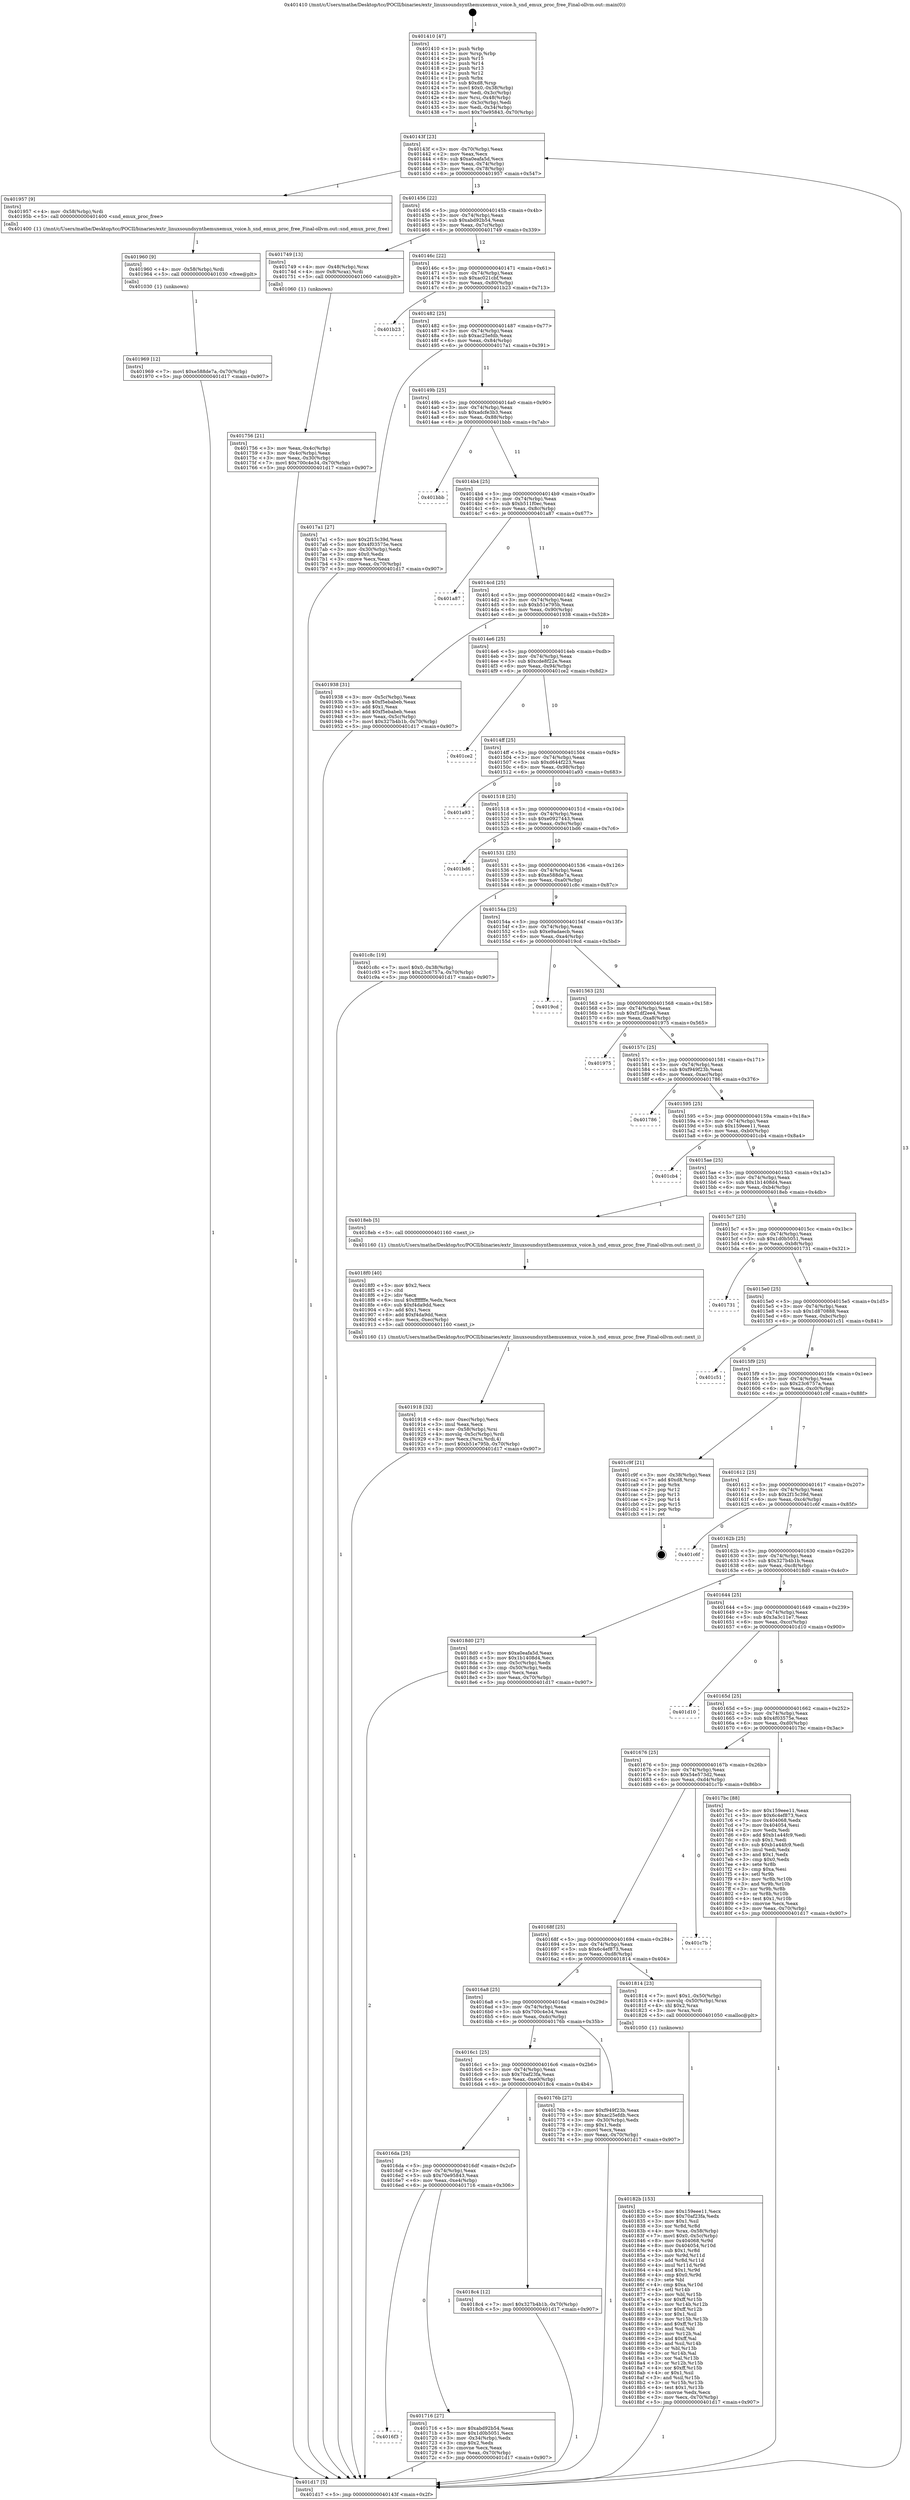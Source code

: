 digraph "0x401410" {
  label = "0x401410 (/mnt/c/Users/mathe/Desktop/tcc/POCII/binaries/extr_linuxsoundsynthemuxemux_voice.h_snd_emux_proc_free_Final-ollvm.out::main(0))"
  labelloc = "t"
  node[shape=record]

  Entry [label="",width=0.3,height=0.3,shape=circle,fillcolor=black,style=filled]
  "0x40143f" [label="{
     0x40143f [23]\l
     | [instrs]\l
     &nbsp;&nbsp;0x40143f \<+3\>: mov -0x70(%rbp),%eax\l
     &nbsp;&nbsp;0x401442 \<+2\>: mov %eax,%ecx\l
     &nbsp;&nbsp;0x401444 \<+6\>: sub $0xa0eafa5d,%ecx\l
     &nbsp;&nbsp;0x40144a \<+3\>: mov %eax,-0x74(%rbp)\l
     &nbsp;&nbsp;0x40144d \<+3\>: mov %ecx,-0x78(%rbp)\l
     &nbsp;&nbsp;0x401450 \<+6\>: je 0000000000401957 \<main+0x547\>\l
  }"]
  "0x401957" [label="{
     0x401957 [9]\l
     | [instrs]\l
     &nbsp;&nbsp;0x401957 \<+4\>: mov -0x58(%rbp),%rdi\l
     &nbsp;&nbsp;0x40195b \<+5\>: call 0000000000401400 \<snd_emux_proc_free\>\l
     | [calls]\l
     &nbsp;&nbsp;0x401400 \{1\} (/mnt/c/Users/mathe/Desktop/tcc/POCII/binaries/extr_linuxsoundsynthemuxemux_voice.h_snd_emux_proc_free_Final-ollvm.out::snd_emux_proc_free)\l
  }"]
  "0x401456" [label="{
     0x401456 [22]\l
     | [instrs]\l
     &nbsp;&nbsp;0x401456 \<+5\>: jmp 000000000040145b \<main+0x4b\>\l
     &nbsp;&nbsp;0x40145b \<+3\>: mov -0x74(%rbp),%eax\l
     &nbsp;&nbsp;0x40145e \<+5\>: sub $0xabd92b54,%eax\l
     &nbsp;&nbsp;0x401463 \<+3\>: mov %eax,-0x7c(%rbp)\l
     &nbsp;&nbsp;0x401466 \<+6\>: je 0000000000401749 \<main+0x339\>\l
  }"]
  Exit [label="",width=0.3,height=0.3,shape=circle,fillcolor=black,style=filled,peripheries=2]
  "0x401749" [label="{
     0x401749 [13]\l
     | [instrs]\l
     &nbsp;&nbsp;0x401749 \<+4\>: mov -0x48(%rbp),%rax\l
     &nbsp;&nbsp;0x40174d \<+4\>: mov 0x8(%rax),%rdi\l
     &nbsp;&nbsp;0x401751 \<+5\>: call 0000000000401060 \<atoi@plt\>\l
     | [calls]\l
     &nbsp;&nbsp;0x401060 \{1\} (unknown)\l
  }"]
  "0x40146c" [label="{
     0x40146c [22]\l
     | [instrs]\l
     &nbsp;&nbsp;0x40146c \<+5\>: jmp 0000000000401471 \<main+0x61\>\l
     &nbsp;&nbsp;0x401471 \<+3\>: mov -0x74(%rbp),%eax\l
     &nbsp;&nbsp;0x401474 \<+5\>: sub $0xac021cbf,%eax\l
     &nbsp;&nbsp;0x401479 \<+3\>: mov %eax,-0x80(%rbp)\l
     &nbsp;&nbsp;0x40147c \<+6\>: je 0000000000401b23 \<main+0x713\>\l
  }"]
  "0x401969" [label="{
     0x401969 [12]\l
     | [instrs]\l
     &nbsp;&nbsp;0x401969 \<+7\>: movl $0xe588de7a,-0x70(%rbp)\l
     &nbsp;&nbsp;0x401970 \<+5\>: jmp 0000000000401d17 \<main+0x907\>\l
  }"]
  "0x401b23" [label="{
     0x401b23\l
  }", style=dashed]
  "0x401482" [label="{
     0x401482 [25]\l
     | [instrs]\l
     &nbsp;&nbsp;0x401482 \<+5\>: jmp 0000000000401487 \<main+0x77\>\l
     &nbsp;&nbsp;0x401487 \<+3\>: mov -0x74(%rbp),%eax\l
     &nbsp;&nbsp;0x40148a \<+5\>: sub $0xac25efdb,%eax\l
     &nbsp;&nbsp;0x40148f \<+6\>: mov %eax,-0x84(%rbp)\l
     &nbsp;&nbsp;0x401495 \<+6\>: je 00000000004017a1 \<main+0x391\>\l
  }"]
  "0x401960" [label="{
     0x401960 [9]\l
     | [instrs]\l
     &nbsp;&nbsp;0x401960 \<+4\>: mov -0x58(%rbp),%rdi\l
     &nbsp;&nbsp;0x401964 \<+5\>: call 0000000000401030 \<free@plt\>\l
     | [calls]\l
     &nbsp;&nbsp;0x401030 \{1\} (unknown)\l
  }"]
  "0x4017a1" [label="{
     0x4017a1 [27]\l
     | [instrs]\l
     &nbsp;&nbsp;0x4017a1 \<+5\>: mov $0x2f15c39d,%eax\l
     &nbsp;&nbsp;0x4017a6 \<+5\>: mov $0x4f03575e,%ecx\l
     &nbsp;&nbsp;0x4017ab \<+3\>: mov -0x30(%rbp),%edx\l
     &nbsp;&nbsp;0x4017ae \<+3\>: cmp $0x0,%edx\l
     &nbsp;&nbsp;0x4017b1 \<+3\>: cmove %ecx,%eax\l
     &nbsp;&nbsp;0x4017b4 \<+3\>: mov %eax,-0x70(%rbp)\l
     &nbsp;&nbsp;0x4017b7 \<+5\>: jmp 0000000000401d17 \<main+0x907\>\l
  }"]
  "0x40149b" [label="{
     0x40149b [25]\l
     | [instrs]\l
     &nbsp;&nbsp;0x40149b \<+5\>: jmp 00000000004014a0 \<main+0x90\>\l
     &nbsp;&nbsp;0x4014a0 \<+3\>: mov -0x74(%rbp),%eax\l
     &nbsp;&nbsp;0x4014a3 \<+5\>: sub $0xadcfe3b3,%eax\l
     &nbsp;&nbsp;0x4014a8 \<+6\>: mov %eax,-0x88(%rbp)\l
     &nbsp;&nbsp;0x4014ae \<+6\>: je 0000000000401bbb \<main+0x7ab\>\l
  }"]
  "0x401918" [label="{
     0x401918 [32]\l
     | [instrs]\l
     &nbsp;&nbsp;0x401918 \<+6\>: mov -0xec(%rbp),%ecx\l
     &nbsp;&nbsp;0x40191e \<+3\>: imul %eax,%ecx\l
     &nbsp;&nbsp;0x401921 \<+4\>: mov -0x58(%rbp),%rsi\l
     &nbsp;&nbsp;0x401925 \<+4\>: movslq -0x5c(%rbp),%rdi\l
     &nbsp;&nbsp;0x401929 \<+3\>: mov %ecx,(%rsi,%rdi,4)\l
     &nbsp;&nbsp;0x40192c \<+7\>: movl $0xb51e795b,-0x70(%rbp)\l
     &nbsp;&nbsp;0x401933 \<+5\>: jmp 0000000000401d17 \<main+0x907\>\l
  }"]
  "0x401bbb" [label="{
     0x401bbb\l
  }", style=dashed]
  "0x4014b4" [label="{
     0x4014b4 [25]\l
     | [instrs]\l
     &nbsp;&nbsp;0x4014b4 \<+5\>: jmp 00000000004014b9 \<main+0xa9\>\l
     &nbsp;&nbsp;0x4014b9 \<+3\>: mov -0x74(%rbp),%eax\l
     &nbsp;&nbsp;0x4014bc \<+5\>: sub $0xb511f0ec,%eax\l
     &nbsp;&nbsp;0x4014c1 \<+6\>: mov %eax,-0x8c(%rbp)\l
     &nbsp;&nbsp;0x4014c7 \<+6\>: je 0000000000401a87 \<main+0x677\>\l
  }"]
  "0x4018f0" [label="{
     0x4018f0 [40]\l
     | [instrs]\l
     &nbsp;&nbsp;0x4018f0 \<+5\>: mov $0x2,%ecx\l
     &nbsp;&nbsp;0x4018f5 \<+1\>: cltd\l
     &nbsp;&nbsp;0x4018f6 \<+2\>: idiv %ecx\l
     &nbsp;&nbsp;0x4018f8 \<+6\>: imul $0xfffffffe,%edx,%ecx\l
     &nbsp;&nbsp;0x4018fe \<+6\>: sub $0xf4da9dd,%ecx\l
     &nbsp;&nbsp;0x401904 \<+3\>: add $0x1,%ecx\l
     &nbsp;&nbsp;0x401907 \<+6\>: add $0xf4da9dd,%ecx\l
     &nbsp;&nbsp;0x40190d \<+6\>: mov %ecx,-0xec(%rbp)\l
     &nbsp;&nbsp;0x401913 \<+5\>: call 0000000000401160 \<next_i\>\l
     | [calls]\l
     &nbsp;&nbsp;0x401160 \{1\} (/mnt/c/Users/mathe/Desktop/tcc/POCII/binaries/extr_linuxsoundsynthemuxemux_voice.h_snd_emux_proc_free_Final-ollvm.out::next_i)\l
  }"]
  "0x401a87" [label="{
     0x401a87\l
  }", style=dashed]
  "0x4014cd" [label="{
     0x4014cd [25]\l
     | [instrs]\l
     &nbsp;&nbsp;0x4014cd \<+5\>: jmp 00000000004014d2 \<main+0xc2\>\l
     &nbsp;&nbsp;0x4014d2 \<+3\>: mov -0x74(%rbp),%eax\l
     &nbsp;&nbsp;0x4014d5 \<+5\>: sub $0xb51e795b,%eax\l
     &nbsp;&nbsp;0x4014da \<+6\>: mov %eax,-0x90(%rbp)\l
     &nbsp;&nbsp;0x4014e0 \<+6\>: je 0000000000401938 \<main+0x528\>\l
  }"]
  "0x40182b" [label="{
     0x40182b [153]\l
     | [instrs]\l
     &nbsp;&nbsp;0x40182b \<+5\>: mov $0x159eee11,%ecx\l
     &nbsp;&nbsp;0x401830 \<+5\>: mov $0x70af23fa,%edx\l
     &nbsp;&nbsp;0x401835 \<+3\>: mov $0x1,%sil\l
     &nbsp;&nbsp;0x401838 \<+3\>: xor %r8d,%r8d\l
     &nbsp;&nbsp;0x40183b \<+4\>: mov %rax,-0x58(%rbp)\l
     &nbsp;&nbsp;0x40183f \<+7\>: movl $0x0,-0x5c(%rbp)\l
     &nbsp;&nbsp;0x401846 \<+8\>: mov 0x404068,%r9d\l
     &nbsp;&nbsp;0x40184e \<+8\>: mov 0x404054,%r10d\l
     &nbsp;&nbsp;0x401856 \<+4\>: sub $0x1,%r8d\l
     &nbsp;&nbsp;0x40185a \<+3\>: mov %r9d,%r11d\l
     &nbsp;&nbsp;0x40185d \<+3\>: add %r8d,%r11d\l
     &nbsp;&nbsp;0x401860 \<+4\>: imul %r11d,%r9d\l
     &nbsp;&nbsp;0x401864 \<+4\>: and $0x1,%r9d\l
     &nbsp;&nbsp;0x401868 \<+4\>: cmp $0x0,%r9d\l
     &nbsp;&nbsp;0x40186c \<+3\>: sete %bl\l
     &nbsp;&nbsp;0x40186f \<+4\>: cmp $0xa,%r10d\l
     &nbsp;&nbsp;0x401873 \<+4\>: setl %r14b\l
     &nbsp;&nbsp;0x401877 \<+3\>: mov %bl,%r15b\l
     &nbsp;&nbsp;0x40187a \<+4\>: xor $0xff,%r15b\l
     &nbsp;&nbsp;0x40187e \<+3\>: mov %r14b,%r12b\l
     &nbsp;&nbsp;0x401881 \<+4\>: xor $0xff,%r12b\l
     &nbsp;&nbsp;0x401885 \<+4\>: xor $0x1,%sil\l
     &nbsp;&nbsp;0x401889 \<+3\>: mov %r15b,%r13b\l
     &nbsp;&nbsp;0x40188c \<+4\>: and $0xff,%r13b\l
     &nbsp;&nbsp;0x401890 \<+3\>: and %sil,%bl\l
     &nbsp;&nbsp;0x401893 \<+3\>: mov %r12b,%al\l
     &nbsp;&nbsp;0x401896 \<+2\>: and $0xff,%al\l
     &nbsp;&nbsp;0x401898 \<+3\>: and %sil,%r14b\l
     &nbsp;&nbsp;0x40189b \<+3\>: or %bl,%r13b\l
     &nbsp;&nbsp;0x40189e \<+3\>: or %r14b,%al\l
     &nbsp;&nbsp;0x4018a1 \<+3\>: xor %al,%r13b\l
     &nbsp;&nbsp;0x4018a4 \<+3\>: or %r12b,%r15b\l
     &nbsp;&nbsp;0x4018a7 \<+4\>: xor $0xff,%r15b\l
     &nbsp;&nbsp;0x4018ab \<+4\>: or $0x1,%sil\l
     &nbsp;&nbsp;0x4018af \<+3\>: and %sil,%r15b\l
     &nbsp;&nbsp;0x4018b2 \<+3\>: or %r15b,%r13b\l
     &nbsp;&nbsp;0x4018b5 \<+4\>: test $0x1,%r13b\l
     &nbsp;&nbsp;0x4018b9 \<+3\>: cmovne %edx,%ecx\l
     &nbsp;&nbsp;0x4018bc \<+3\>: mov %ecx,-0x70(%rbp)\l
     &nbsp;&nbsp;0x4018bf \<+5\>: jmp 0000000000401d17 \<main+0x907\>\l
  }"]
  "0x401938" [label="{
     0x401938 [31]\l
     | [instrs]\l
     &nbsp;&nbsp;0x401938 \<+3\>: mov -0x5c(%rbp),%eax\l
     &nbsp;&nbsp;0x40193b \<+5\>: sub $0xf5ebabeb,%eax\l
     &nbsp;&nbsp;0x401940 \<+3\>: add $0x1,%eax\l
     &nbsp;&nbsp;0x401943 \<+5\>: add $0xf5ebabeb,%eax\l
     &nbsp;&nbsp;0x401948 \<+3\>: mov %eax,-0x5c(%rbp)\l
     &nbsp;&nbsp;0x40194b \<+7\>: movl $0x327b4b1b,-0x70(%rbp)\l
     &nbsp;&nbsp;0x401952 \<+5\>: jmp 0000000000401d17 \<main+0x907\>\l
  }"]
  "0x4014e6" [label="{
     0x4014e6 [25]\l
     | [instrs]\l
     &nbsp;&nbsp;0x4014e6 \<+5\>: jmp 00000000004014eb \<main+0xdb\>\l
     &nbsp;&nbsp;0x4014eb \<+3\>: mov -0x74(%rbp),%eax\l
     &nbsp;&nbsp;0x4014ee \<+5\>: sub $0xcde8f22e,%eax\l
     &nbsp;&nbsp;0x4014f3 \<+6\>: mov %eax,-0x94(%rbp)\l
     &nbsp;&nbsp;0x4014f9 \<+6\>: je 0000000000401ce2 \<main+0x8d2\>\l
  }"]
  "0x401756" [label="{
     0x401756 [21]\l
     | [instrs]\l
     &nbsp;&nbsp;0x401756 \<+3\>: mov %eax,-0x4c(%rbp)\l
     &nbsp;&nbsp;0x401759 \<+3\>: mov -0x4c(%rbp),%eax\l
     &nbsp;&nbsp;0x40175c \<+3\>: mov %eax,-0x30(%rbp)\l
     &nbsp;&nbsp;0x40175f \<+7\>: movl $0x700c4e34,-0x70(%rbp)\l
     &nbsp;&nbsp;0x401766 \<+5\>: jmp 0000000000401d17 \<main+0x907\>\l
  }"]
  "0x401ce2" [label="{
     0x401ce2\l
  }", style=dashed]
  "0x4014ff" [label="{
     0x4014ff [25]\l
     | [instrs]\l
     &nbsp;&nbsp;0x4014ff \<+5\>: jmp 0000000000401504 \<main+0xf4\>\l
     &nbsp;&nbsp;0x401504 \<+3\>: mov -0x74(%rbp),%eax\l
     &nbsp;&nbsp;0x401507 \<+5\>: sub $0xd644f223,%eax\l
     &nbsp;&nbsp;0x40150c \<+6\>: mov %eax,-0x98(%rbp)\l
     &nbsp;&nbsp;0x401512 \<+6\>: je 0000000000401a93 \<main+0x683\>\l
  }"]
  "0x401410" [label="{
     0x401410 [47]\l
     | [instrs]\l
     &nbsp;&nbsp;0x401410 \<+1\>: push %rbp\l
     &nbsp;&nbsp;0x401411 \<+3\>: mov %rsp,%rbp\l
     &nbsp;&nbsp;0x401414 \<+2\>: push %r15\l
     &nbsp;&nbsp;0x401416 \<+2\>: push %r14\l
     &nbsp;&nbsp;0x401418 \<+2\>: push %r13\l
     &nbsp;&nbsp;0x40141a \<+2\>: push %r12\l
     &nbsp;&nbsp;0x40141c \<+1\>: push %rbx\l
     &nbsp;&nbsp;0x40141d \<+7\>: sub $0xd8,%rsp\l
     &nbsp;&nbsp;0x401424 \<+7\>: movl $0x0,-0x38(%rbp)\l
     &nbsp;&nbsp;0x40142b \<+3\>: mov %edi,-0x3c(%rbp)\l
     &nbsp;&nbsp;0x40142e \<+4\>: mov %rsi,-0x48(%rbp)\l
     &nbsp;&nbsp;0x401432 \<+3\>: mov -0x3c(%rbp),%edi\l
     &nbsp;&nbsp;0x401435 \<+3\>: mov %edi,-0x34(%rbp)\l
     &nbsp;&nbsp;0x401438 \<+7\>: movl $0x70e95843,-0x70(%rbp)\l
  }"]
  "0x401a93" [label="{
     0x401a93\l
  }", style=dashed]
  "0x401518" [label="{
     0x401518 [25]\l
     | [instrs]\l
     &nbsp;&nbsp;0x401518 \<+5\>: jmp 000000000040151d \<main+0x10d\>\l
     &nbsp;&nbsp;0x40151d \<+3\>: mov -0x74(%rbp),%eax\l
     &nbsp;&nbsp;0x401520 \<+5\>: sub $0xe0927443,%eax\l
     &nbsp;&nbsp;0x401525 \<+6\>: mov %eax,-0x9c(%rbp)\l
     &nbsp;&nbsp;0x40152b \<+6\>: je 0000000000401bd6 \<main+0x7c6\>\l
  }"]
  "0x401d17" [label="{
     0x401d17 [5]\l
     | [instrs]\l
     &nbsp;&nbsp;0x401d17 \<+5\>: jmp 000000000040143f \<main+0x2f\>\l
  }"]
  "0x401bd6" [label="{
     0x401bd6\l
  }", style=dashed]
  "0x401531" [label="{
     0x401531 [25]\l
     | [instrs]\l
     &nbsp;&nbsp;0x401531 \<+5\>: jmp 0000000000401536 \<main+0x126\>\l
     &nbsp;&nbsp;0x401536 \<+3\>: mov -0x74(%rbp),%eax\l
     &nbsp;&nbsp;0x401539 \<+5\>: sub $0xe588de7a,%eax\l
     &nbsp;&nbsp;0x40153e \<+6\>: mov %eax,-0xa0(%rbp)\l
     &nbsp;&nbsp;0x401544 \<+6\>: je 0000000000401c8c \<main+0x87c\>\l
  }"]
  "0x4016f3" [label="{
     0x4016f3\l
  }", style=dashed]
  "0x401c8c" [label="{
     0x401c8c [19]\l
     | [instrs]\l
     &nbsp;&nbsp;0x401c8c \<+7\>: movl $0x0,-0x38(%rbp)\l
     &nbsp;&nbsp;0x401c93 \<+7\>: movl $0x23c6757a,-0x70(%rbp)\l
     &nbsp;&nbsp;0x401c9a \<+5\>: jmp 0000000000401d17 \<main+0x907\>\l
  }"]
  "0x40154a" [label="{
     0x40154a [25]\l
     | [instrs]\l
     &nbsp;&nbsp;0x40154a \<+5\>: jmp 000000000040154f \<main+0x13f\>\l
     &nbsp;&nbsp;0x40154f \<+3\>: mov -0x74(%rbp),%eax\l
     &nbsp;&nbsp;0x401552 \<+5\>: sub $0xe9adaecb,%eax\l
     &nbsp;&nbsp;0x401557 \<+6\>: mov %eax,-0xa4(%rbp)\l
     &nbsp;&nbsp;0x40155d \<+6\>: je 00000000004019cd \<main+0x5bd\>\l
  }"]
  "0x401716" [label="{
     0x401716 [27]\l
     | [instrs]\l
     &nbsp;&nbsp;0x401716 \<+5\>: mov $0xabd92b54,%eax\l
     &nbsp;&nbsp;0x40171b \<+5\>: mov $0x1d0b5051,%ecx\l
     &nbsp;&nbsp;0x401720 \<+3\>: mov -0x34(%rbp),%edx\l
     &nbsp;&nbsp;0x401723 \<+3\>: cmp $0x2,%edx\l
     &nbsp;&nbsp;0x401726 \<+3\>: cmovne %ecx,%eax\l
     &nbsp;&nbsp;0x401729 \<+3\>: mov %eax,-0x70(%rbp)\l
     &nbsp;&nbsp;0x40172c \<+5\>: jmp 0000000000401d17 \<main+0x907\>\l
  }"]
  "0x4019cd" [label="{
     0x4019cd\l
  }", style=dashed]
  "0x401563" [label="{
     0x401563 [25]\l
     | [instrs]\l
     &nbsp;&nbsp;0x401563 \<+5\>: jmp 0000000000401568 \<main+0x158\>\l
     &nbsp;&nbsp;0x401568 \<+3\>: mov -0x74(%rbp),%eax\l
     &nbsp;&nbsp;0x40156b \<+5\>: sub $0xf1df2ee4,%eax\l
     &nbsp;&nbsp;0x401570 \<+6\>: mov %eax,-0xa8(%rbp)\l
     &nbsp;&nbsp;0x401576 \<+6\>: je 0000000000401975 \<main+0x565\>\l
  }"]
  "0x4016da" [label="{
     0x4016da [25]\l
     | [instrs]\l
     &nbsp;&nbsp;0x4016da \<+5\>: jmp 00000000004016df \<main+0x2cf\>\l
     &nbsp;&nbsp;0x4016df \<+3\>: mov -0x74(%rbp),%eax\l
     &nbsp;&nbsp;0x4016e2 \<+5\>: sub $0x70e95843,%eax\l
     &nbsp;&nbsp;0x4016e7 \<+6\>: mov %eax,-0xe4(%rbp)\l
     &nbsp;&nbsp;0x4016ed \<+6\>: je 0000000000401716 \<main+0x306\>\l
  }"]
  "0x401975" [label="{
     0x401975\l
  }", style=dashed]
  "0x40157c" [label="{
     0x40157c [25]\l
     | [instrs]\l
     &nbsp;&nbsp;0x40157c \<+5\>: jmp 0000000000401581 \<main+0x171\>\l
     &nbsp;&nbsp;0x401581 \<+3\>: mov -0x74(%rbp),%eax\l
     &nbsp;&nbsp;0x401584 \<+5\>: sub $0xf949f23b,%eax\l
     &nbsp;&nbsp;0x401589 \<+6\>: mov %eax,-0xac(%rbp)\l
     &nbsp;&nbsp;0x40158f \<+6\>: je 0000000000401786 \<main+0x376\>\l
  }"]
  "0x4018c4" [label="{
     0x4018c4 [12]\l
     | [instrs]\l
     &nbsp;&nbsp;0x4018c4 \<+7\>: movl $0x327b4b1b,-0x70(%rbp)\l
     &nbsp;&nbsp;0x4018cb \<+5\>: jmp 0000000000401d17 \<main+0x907\>\l
  }"]
  "0x401786" [label="{
     0x401786\l
  }", style=dashed]
  "0x401595" [label="{
     0x401595 [25]\l
     | [instrs]\l
     &nbsp;&nbsp;0x401595 \<+5\>: jmp 000000000040159a \<main+0x18a\>\l
     &nbsp;&nbsp;0x40159a \<+3\>: mov -0x74(%rbp),%eax\l
     &nbsp;&nbsp;0x40159d \<+5\>: sub $0x159eee11,%eax\l
     &nbsp;&nbsp;0x4015a2 \<+6\>: mov %eax,-0xb0(%rbp)\l
     &nbsp;&nbsp;0x4015a8 \<+6\>: je 0000000000401cb4 \<main+0x8a4\>\l
  }"]
  "0x4016c1" [label="{
     0x4016c1 [25]\l
     | [instrs]\l
     &nbsp;&nbsp;0x4016c1 \<+5\>: jmp 00000000004016c6 \<main+0x2b6\>\l
     &nbsp;&nbsp;0x4016c6 \<+3\>: mov -0x74(%rbp),%eax\l
     &nbsp;&nbsp;0x4016c9 \<+5\>: sub $0x70af23fa,%eax\l
     &nbsp;&nbsp;0x4016ce \<+6\>: mov %eax,-0xe0(%rbp)\l
     &nbsp;&nbsp;0x4016d4 \<+6\>: je 00000000004018c4 \<main+0x4b4\>\l
  }"]
  "0x401cb4" [label="{
     0x401cb4\l
  }", style=dashed]
  "0x4015ae" [label="{
     0x4015ae [25]\l
     | [instrs]\l
     &nbsp;&nbsp;0x4015ae \<+5\>: jmp 00000000004015b3 \<main+0x1a3\>\l
     &nbsp;&nbsp;0x4015b3 \<+3\>: mov -0x74(%rbp),%eax\l
     &nbsp;&nbsp;0x4015b6 \<+5\>: sub $0x1b1408d4,%eax\l
     &nbsp;&nbsp;0x4015bb \<+6\>: mov %eax,-0xb4(%rbp)\l
     &nbsp;&nbsp;0x4015c1 \<+6\>: je 00000000004018eb \<main+0x4db\>\l
  }"]
  "0x40176b" [label="{
     0x40176b [27]\l
     | [instrs]\l
     &nbsp;&nbsp;0x40176b \<+5\>: mov $0xf949f23b,%eax\l
     &nbsp;&nbsp;0x401770 \<+5\>: mov $0xac25efdb,%ecx\l
     &nbsp;&nbsp;0x401775 \<+3\>: mov -0x30(%rbp),%edx\l
     &nbsp;&nbsp;0x401778 \<+3\>: cmp $0x1,%edx\l
     &nbsp;&nbsp;0x40177b \<+3\>: cmovl %ecx,%eax\l
     &nbsp;&nbsp;0x40177e \<+3\>: mov %eax,-0x70(%rbp)\l
     &nbsp;&nbsp;0x401781 \<+5\>: jmp 0000000000401d17 \<main+0x907\>\l
  }"]
  "0x4018eb" [label="{
     0x4018eb [5]\l
     | [instrs]\l
     &nbsp;&nbsp;0x4018eb \<+5\>: call 0000000000401160 \<next_i\>\l
     | [calls]\l
     &nbsp;&nbsp;0x401160 \{1\} (/mnt/c/Users/mathe/Desktop/tcc/POCII/binaries/extr_linuxsoundsynthemuxemux_voice.h_snd_emux_proc_free_Final-ollvm.out::next_i)\l
  }"]
  "0x4015c7" [label="{
     0x4015c7 [25]\l
     | [instrs]\l
     &nbsp;&nbsp;0x4015c7 \<+5\>: jmp 00000000004015cc \<main+0x1bc\>\l
     &nbsp;&nbsp;0x4015cc \<+3\>: mov -0x74(%rbp),%eax\l
     &nbsp;&nbsp;0x4015cf \<+5\>: sub $0x1d0b5051,%eax\l
     &nbsp;&nbsp;0x4015d4 \<+6\>: mov %eax,-0xb8(%rbp)\l
     &nbsp;&nbsp;0x4015da \<+6\>: je 0000000000401731 \<main+0x321\>\l
  }"]
  "0x4016a8" [label="{
     0x4016a8 [25]\l
     | [instrs]\l
     &nbsp;&nbsp;0x4016a8 \<+5\>: jmp 00000000004016ad \<main+0x29d\>\l
     &nbsp;&nbsp;0x4016ad \<+3\>: mov -0x74(%rbp),%eax\l
     &nbsp;&nbsp;0x4016b0 \<+5\>: sub $0x700c4e34,%eax\l
     &nbsp;&nbsp;0x4016b5 \<+6\>: mov %eax,-0xdc(%rbp)\l
     &nbsp;&nbsp;0x4016bb \<+6\>: je 000000000040176b \<main+0x35b\>\l
  }"]
  "0x401731" [label="{
     0x401731\l
  }", style=dashed]
  "0x4015e0" [label="{
     0x4015e0 [25]\l
     | [instrs]\l
     &nbsp;&nbsp;0x4015e0 \<+5\>: jmp 00000000004015e5 \<main+0x1d5\>\l
     &nbsp;&nbsp;0x4015e5 \<+3\>: mov -0x74(%rbp),%eax\l
     &nbsp;&nbsp;0x4015e8 \<+5\>: sub $0x1d870888,%eax\l
     &nbsp;&nbsp;0x4015ed \<+6\>: mov %eax,-0xbc(%rbp)\l
     &nbsp;&nbsp;0x4015f3 \<+6\>: je 0000000000401c51 \<main+0x841\>\l
  }"]
  "0x401814" [label="{
     0x401814 [23]\l
     | [instrs]\l
     &nbsp;&nbsp;0x401814 \<+7\>: movl $0x1,-0x50(%rbp)\l
     &nbsp;&nbsp;0x40181b \<+4\>: movslq -0x50(%rbp),%rax\l
     &nbsp;&nbsp;0x40181f \<+4\>: shl $0x2,%rax\l
     &nbsp;&nbsp;0x401823 \<+3\>: mov %rax,%rdi\l
     &nbsp;&nbsp;0x401826 \<+5\>: call 0000000000401050 \<malloc@plt\>\l
     | [calls]\l
     &nbsp;&nbsp;0x401050 \{1\} (unknown)\l
  }"]
  "0x401c51" [label="{
     0x401c51\l
  }", style=dashed]
  "0x4015f9" [label="{
     0x4015f9 [25]\l
     | [instrs]\l
     &nbsp;&nbsp;0x4015f9 \<+5\>: jmp 00000000004015fe \<main+0x1ee\>\l
     &nbsp;&nbsp;0x4015fe \<+3\>: mov -0x74(%rbp),%eax\l
     &nbsp;&nbsp;0x401601 \<+5\>: sub $0x23c6757a,%eax\l
     &nbsp;&nbsp;0x401606 \<+6\>: mov %eax,-0xc0(%rbp)\l
     &nbsp;&nbsp;0x40160c \<+6\>: je 0000000000401c9f \<main+0x88f\>\l
  }"]
  "0x40168f" [label="{
     0x40168f [25]\l
     | [instrs]\l
     &nbsp;&nbsp;0x40168f \<+5\>: jmp 0000000000401694 \<main+0x284\>\l
     &nbsp;&nbsp;0x401694 \<+3\>: mov -0x74(%rbp),%eax\l
     &nbsp;&nbsp;0x401697 \<+5\>: sub $0x6c4ef873,%eax\l
     &nbsp;&nbsp;0x40169c \<+6\>: mov %eax,-0xd8(%rbp)\l
     &nbsp;&nbsp;0x4016a2 \<+6\>: je 0000000000401814 \<main+0x404\>\l
  }"]
  "0x401c9f" [label="{
     0x401c9f [21]\l
     | [instrs]\l
     &nbsp;&nbsp;0x401c9f \<+3\>: mov -0x38(%rbp),%eax\l
     &nbsp;&nbsp;0x401ca2 \<+7\>: add $0xd8,%rsp\l
     &nbsp;&nbsp;0x401ca9 \<+1\>: pop %rbx\l
     &nbsp;&nbsp;0x401caa \<+2\>: pop %r12\l
     &nbsp;&nbsp;0x401cac \<+2\>: pop %r13\l
     &nbsp;&nbsp;0x401cae \<+2\>: pop %r14\l
     &nbsp;&nbsp;0x401cb0 \<+2\>: pop %r15\l
     &nbsp;&nbsp;0x401cb2 \<+1\>: pop %rbp\l
     &nbsp;&nbsp;0x401cb3 \<+1\>: ret\l
  }"]
  "0x401612" [label="{
     0x401612 [25]\l
     | [instrs]\l
     &nbsp;&nbsp;0x401612 \<+5\>: jmp 0000000000401617 \<main+0x207\>\l
     &nbsp;&nbsp;0x401617 \<+3\>: mov -0x74(%rbp),%eax\l
     &nbsp;&nbsp;0x40161a \<+5\>: sub $0x2f15c39d,%eax\l
     &nbsp;&nbsp;0x40161f \<+6\>: mov %eax,-0xc4(%rbp)\l
     &nbsp;&nbsp;0x401625 \<+6\>: je 0000000000401c6f \<main+0x85f\>\l
  }"]
  "0x401c7b" [label="{
     0x401c7b\l
  }", style=dashed]
  "0x401c6f" [label="{
     0x401c6f\l
  }", style=dashed]
  "0x40162b" [label="{
     0x40162b [25]\l
     | [instrs]\l
     &nbsp;&nbsp;0x40162b \<+5\>: jmp 0000000000401630 \<main+0x220\>\l
     &nbsp;&nbsp;0x401630 \<+3\>: mov -0x74(%rbp),%eax\l
     &nbsp;&nbsp;0x401633 \<+5\>: sub $0x327b4b1b,%eax\l
     &nbsp;&nbsp;0x401638 \<+6\>: mov %eax,-0xc8(%rbp)\l
     &nbsp;&nbsp;0x40163e \<+6\>: je 00000000004018d0 \<main+0x4c0\>\l
  }"]
  "0x401676" [label="{
     0x401676 [25]\l
     | [instrs]\l
     &nbsp;&nbsp;0x401676 \<+5\>: jmp 000000000040167b \<main+0x26b\>\l
     &nbsp;&nbsp;0x40167b \<+3\>: mov -0x74(%rbp),%eax\l
     &nbsp;&nbsp;0x40167e \<+5\>: sub $0x54e573d2,%eax\l
     &nbsp;&nbsp;0x401683 \<+6\>: mov %eax,-0xd4(%rbp)\l
     &nbsp;&nbsp;0x401689 \<+6\>: je 0000000000401c7b \<main+0x86b\>\l
  }"]
  "0x4018d0" [label="{
     0x4018d0 [27]\l
     | [instrs]\l
     &nbsp;&nbsp;0x4018d0 \<+5\>: mov $0xa0eafa5d,%eax\l
     &nbsp;&nbsp;0x4018d5 \<+5\>: mov $0x1b1408d4,%ecx\l
     &nbsp;&nbsp;0x4018da \<+3\>: mov -0x5c(%rbp),%edx\l
     &nbsp;&nbsp;0x4018dd \<+3\>: cmp -0x50(%rbp),%edx\l
     &nbsp;&nbsp;0x4018e0 \<+3\>: cmovl %ecx,%eax\l
     &nbsp;&nbsp;0x4018e3 \<+3\>: mov %eax,-0x70(%rbp)\l
     &nbsp;&nbsp;0x4018e6 \<+5\>: jmp 0000000000401d17 \<main+0x907\>\l
  }"]
  "0x401644" [label="{
     0x401644 [25]\l
     | [instrs]\l
     &nbsp;&nbsp;0x401644 \<+5\>: jmp 0000000000401649 \<main+0x239\>\l
     &nbsp;&nbsp;0x401649 \<+3\>: mov -0x74(%rbp),%eax\l
     &nbsp;&nbsp;0x40164c \<+5\>: sub $0x3a3c11e7,%eax\l
     &nbsp;&nbsp;0x401651 \<+6\>: mov %eax,-0xcc(%rbp)\l
     &nbsp;&nbsp;0x401657 \<+6\>: je 0000000000401d10 \<main+0x900\>\l
  }"]
  "0x4017bc" [label="{
     0x4017bc [88]\l
     | [instrs]\l
     &nbsp;&nbsp;0x4017bc \<+5\>: mov $0x159eee11,%eax\l
     &nbsp;&nbsp;0x4017c1 \<+5\>: mov $0x6c4ef873,%ecx\l
     &nbsp;&nbsp;0x4017c6 \<+7\>: mov 0x404068,%edx\l
     &nbsp;&nbsp;0x4017cd \<+7\>: mov 0x404054,%esi\l
     &nbsp;&nbsp;0x4017d4 \<+2\>: mov %edx,%edi\l
     &nbsp;&nbsp;0x4017d6 \<+6\>: add $0xb1a44fc9,%edi\l
     &nbsp;&nbsp;0x4017dc \<+3\>: sub $0x1,%edi\l
     &nbsp;&nbsp;0x4017df \<+6\>: sub $0xb1a44fc9,%edi\l
     &nbsp;&nbsp;0x4017e5 \<+3\>: imul %edi,%edx\l
     &nbsp;&nbsp;0x4017e8 \<+3\>: and $0x1,%edx\l
     &nbsp;&nbsp;0x4017eb \<+3\>: cmp $0x0,%edx\l
     &nbsp;&nbsp;0x4017ee \<+4\>: sete %r8b\l
     &nbsp;&nbsp;0x4017f2 \<+3\>: cmp $0xa,%esi\l
     &nbsp;&nbsp;0x4017f5 \<+4\>: setl %r9b\l
     &nbsp;&nbsp;0x4017f9 \<+3\>: mov %r8b,%r10b\l
     &nbsp;&nbsp;0x4017fc \<+3\>: and %r9b,%r10b\l
     &nbsp;&nbsp;0x4017ff \<+3\>: xor %r9b,%r8b\l
     &nbsp;&nbsp;0x401802 \<+3\>: or %r8b,%r10b\l
     &nbsp;&nbsp;0x401805 \<+4\>: test $0x1,%r10b\l
     &nbsp;&nbsp;0x401809 \<+3\>: cmovne %ecx,%eax\l
     &nbsp;&nbsp;0x40180c \<+3\>: mov %eax,-0x70(%rbp)\l
     &nbsp;&nbsp;0x40180f \<+5\>: jmp 0000000000401d17 \<main+0x907\>\l
  }"]
  "0x401d10" [label="{
     0x401d10\l
  }", style=dashed]
  "0x40165d" [label="{
     0x40165d [25]\l
     | [instrs]\l
     &nbsp;&nbsp;0x40165d \<+5\>: jmp 0000000000401662 \<main+0x252\>\l
     &nbsp;&nbsp;0x401662 \<+3\>: mov -0x74(%rbp),%eax\l
     &nbsp;&nbsp;0x401665 \<+5\>: sub $0x4f03575e,%eax\l
     &nbsp;&nbsp;0x40166a \<+6\>: mov %eax,-0xd0(%rbp)\l
     &nbsp;&nbsp;0x401670 \<+6\>: je 00000000004017bc \<main+0x3ac\>\l
  }"]
  Entry -> "0x401410" [label=" 1"]
  "0x40143f" -> "0x401957" [label=" 1"]
  "0x40143f" -> "0x401456" [label=" 13"]
  "0x401c9f" -> Exit [label=" 1"]
  "0x401456" -> "0x401749" [label=" 1"]
  "0x401456" -> "0x40146c" [label=" 12"]
  "0x401c8c" -> "0x401d17" [label=" 1"]
  "0x40146c" -> "0x401b23" [label=" 0"]
  "0x40146c" -> "0x401482" [label=" 12"]
  "0x401969" -> "0x401d17" [label=" 1"]
  "0x401482" -> "0x4017a1" [label=" 1"]
  "0x401482" -> "0x40149b" [label=" 11"]
  "0x401960" -> "0x401969" [label=" 1"]
  "0x40149b" -> "0x401bbb" [label=" 0"]
  "0x40149b" -> "0x4014b4" [label=" 11"]
  "0x401957" -> "0x401960" [label=" 1"]
  "0x4014b4" -> "0x401a87" [label=" 0"]
  "0x4014b4" -> "0x4014cd" [label=" 11"]
  "0x401938" -> "0x401d17" [label=" 1"]
  "0x4014cd" -> "0x401938" [label=" 1"]
  "0x4014cd" -> "0x4014e6" [label=" 10"]
  "0x401918" -> "0x401d17" [label=" 1"]
  "0x4014e6" -> "0x401ce2" [label=" 0"]
  "0x4014e6" -> "0x4014ff" [label=" 10"]
  "0x4018f0" -> "0x401918" [label=" 1"]
  "0x4014ff" -> "0x401a93" [label=" 0"]
  "0x4014ff" -> "0x401518" [label=" 10"]
  "0x4018eb" -> "0x4018f0" [label=" 1"]
  "0x401518" -> "0x401bd6" [label=" 0"]
  "0x401518" -> "0x401531" [label=" 10"]
  "0x4018d0" -> "0x401d17" [label=" 2"]
  "0x401531" -> "0x401c8c" [label=" 1"]
  "0x401531" -> "0x40154a" [label=" 9"]
  "0x4018c4" -> "0x401d17" [label=" 1"]
  "0x40154a" -> "0x4019cd" [label=" 0"]
  "0x40154a" -> "0x401563" [label=" 9"]
  "0x40182b" -> "0x401d17" [label=" 1"]
  "0x401563" -> "0x401975" [label=" 0"]
  "0x401563" -> "0x40157c" [label=" 9"]
  "0x4017bc" -> "0x401d17" [label=" 1"]
  "0x40157c" -> "0x401786" [label=" 0"]
  "0x40157c" -> "0x401595" [label=" 9"]
  "0x4017a1" -> "0x401d17" [label=" 1"]
  "0x401595" -> "0x401cb4" [label=" 0"]
  "0x401595" -> "0x4015ae" [label=" 9"]
  "0x401756" -> "0x401d17" [label=" 1"]
  "0x4015ae" -> "0x4018eb" [label=" 1"]
  "0x4015ae" -> "0x4015c7" [label=" 8"]
  "0x401749" -> "0x401756" [label=" 1"]
  "0x4015c7" -> "0x401731" [label=" 0"]
  "0x4015c7" -> "0x4015e0" [label=" 8"]
  "0x401410" -> "0x40143f" [label=" 1"]
  "0x4015e0" -> "0x401c51" [label=" 0"]
  "0x4015e0" -> "0x4015f9" [label=" 8"]
  "0x401716" -> "0x401d17" [label=" 1"]
  "0x4015f9" -> "0x401c9f" [label=" 1"]
  "0x4015f9" -> "0x401612" [label=" 7"]
  "0x4016da" -> "0x401716" [label=" 1"]
  "0x401612" -> "0x401c6f" [label=" 0"]
  "0x401612" -> "0x40162b" [label=" 7"]
  "0x401814" -> "0x40182b" [label=" 1"]
  "0x40162b" -> "0x4018d0" [label=" 2"]
  "0x40162b" -> "0x401644" [label=" 5"]
  "0x4016c1" -> "0x4018c4" [label=" 1"]
  "0x401644" -> "0x401d10" [label=" 0"]
  "0x401644" -> "0x40165d" [label=" 5"]
  "0x40176b" -> "0x401d17" [label=" 1"]
  "0x40165d" -> "0x4017bc" [label=" 1"]
  "0x40165d" -> "0x401676" [label=" 4"]
  "0x4016c1" -> "0x4016da" [label=" 1"]
  "0x401676" -> "0x401c7b" [label=" 0"]
  "0x401676" -> "0x40168f" [label=" 4"]
  "0x4016da" -> "0x4016f3" [label=" 0"]
  "0x40168f" -> "0x401814" [label=" 1"]
  "0x40168f" -> "0x4016a8" [label=" 3"]
  "0x401d17" -> "0x40143f" [label=" 13"]
  "0x4016a8" -> "0x40176b" [label=" 1"]
  "0x4016a8" -> "0x4016c1" [label=" 2"]
}
